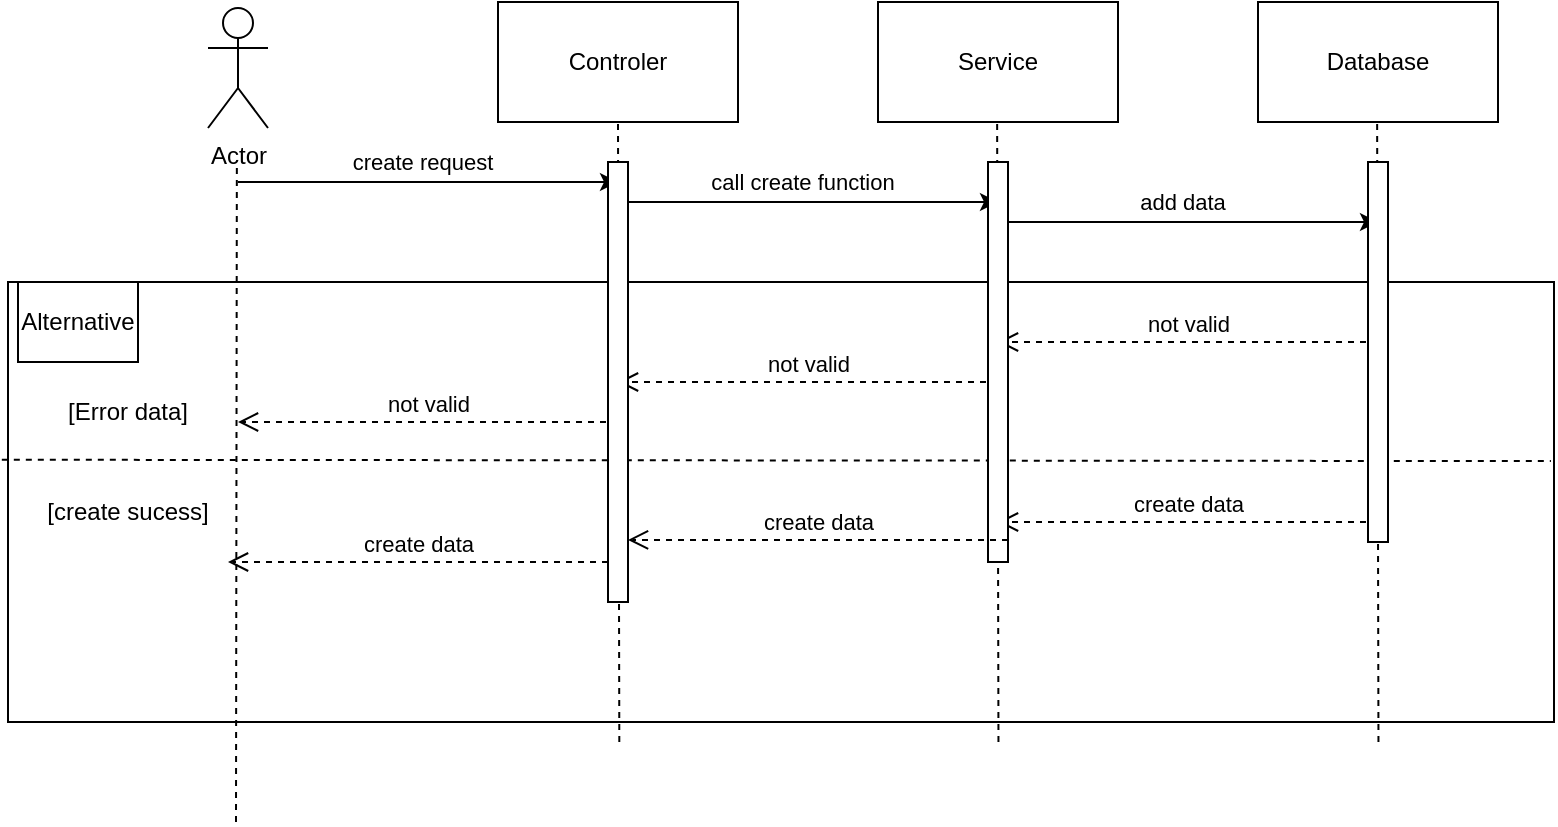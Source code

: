 <mxfile version="24.7.16" pages="4">
  <diagram name="Create" id="2YBvvXClWsGukQMizWep">
    <mxGraphModel grid="1" page="1" gridSize="10" guides="1" tooltips="1" connect="1" arrows="1" fold="1" pageScale="1" pageWidth="850" pageHeight="1100" math="0" shadow="0">
      <root>
        <mxCell id="0" />
        <mxCell id="1" parent="0" />
        <mxCell id="Cu7a0xj3oZdDIQciwics-25" value="" style="rounded=0;whiteSpace=wrap;html=1;" vertex="1" parent="1">
          <mxGeometry x="25" y="230" width="773" height="220" as="geometry" />
        </mxCell>
        <mxCell id="Cu7a0xj3oZdDIQciwics-1" value="Actor" style="shape=umlActor;verticalLabelPosition=bottom;verticalAlign=top;html=1;outlineConnect=0;" vertex="1" parent="1">
          <mxGeometry x="125" y="93" width="30" height="60" as="geometry" />
        </mxCell>
        <mxCell id="Cu7a0xj3oZdDIQciwics-2" value="Controler" style="rounded=0;whiteSpace=wrap;html=1;" vertex="1" parent="1">
          <mxGeometry x="270" y="90" width="120" height="60" as="geometry" />
        </mxCell>
        <mxCell id="Cu7a0xj3oZdDIQciwics-3" value="Service" style="rounded=0;whiteSpace=wrap;html=1;" vertex="1" parent="1">
          <mxGeometry x="460" y="90" width="120" height="60" as="geometry" />
        </mxCell>
        <mxCell id="Cu7a0xj3oZdDIQciwics-4" value="Database" style="rounded=0;whiteSpace=wrap;html=1;" vertex="1" parent="1">
          <mxGeometry x="650" y="90" width="120" height="60" as="geometry" />
        </mxCell>
        <mxCell id="Cu7a0xj3oZdDIQciwics-6" value="" style="endArrow=none;dashed=1;html=1;rounded=0;" edge="1" parent="1">
          <mxGeometry width="50" height="50" relative="1" as="geometry">
            <mxPoint x="139" y="500" as="sourcePoint" />
            <mxPoint x="139.429" y="171" as="targetPoint" />
          </mxGeometry>
        </mxCell>
        <mxCell id="Cu7a0xj3oZdDIQciwics-7" value="" style="endArrow=none;dashed=1;html=1;rounded=0;entryX=0.5;entryY=1;entryDx=0;entryDy=0;" edge="1" parent="1" target="Cu7a0xj3oZdDIQciwics-2">
          <mxGeometry width="50" height="50" relative="1" as="geometry">
            <mxPoint x="330.66" y="460" as="sourcePoint" />
            <mxPoint x="329" y="160" as="targetPoint" />
          </mxGeometry>
        </mxCell>
        <mxCell id="Cu7a0xj3oZdDIQciwics-9" value="" style="endArrow=none;dashed=1;html=1;rounded=0;entryX=0.5;entryY=1;entryDx=0;entryDy=0;" edge="1" parent="1">
          <mxGeometry width="50" height="50" relative="1" as="geometry">
            <mxPoint x="520.23" y="460" as="sourcePoint" />
            <mxPoint x="519.57" y="150" as="targetPoint" />
          </mxGeometry>
        </mxCell>
        <mxCell id="Cu7a0xj3oZdDIQciwics-10" value="" style="endArrow=none;dashed=1;html=1;rounded=0;entryX=0.5;entryY=1;entryDx=0;entryDy=0;" edge="1" parent="1">
          <mxGeometry width="50" height="50" relative="1" as="geometry">
            <mxPoint x="710.23" y="460" as="sourcePoint" />
            <mxPoint x="709.57" y="150" as="targetPoint" />
          </mxGeometry>
        </mxCell>
        <mxCell id="Cu7a0xj3oZdDIQciwics-13" value="" style="endArrow=classic;html=1;rounded=0;" edge="1" parent="1">
          <mxGeometry width="50" height="50" relative="1" as="geometry">
            <mxPoint x="330" y="190" as="sourcePoint" />
            <mxPoint x="520" y="190" as="targetPoint" />
          </mxGeometry>
        </mxCell>
        <mxCell id="Cu7a0xj3oZdDIQciwics-14" value="call create function" style="edgeLabel;html=1;align=center;verticalAlign=middle;resizable=0;points=[];" connectable="0" vertex="1" parent="Cu7a0xj3oZdDIQciwics-13">
          <mxGeometry x="-0.029" y="1" relative="1" as="geometry">
            <mxPoint y="-9" as="offset" />
          </mxGeometry>
        </mxCell>
        <mxCell id="Cu7a0xj3oZdDIQciwics-15" value="" style="endArrow=classic;html=1;rounded=0;" edge="1" parent="1">
          <mxGeometry width="50" height="50" relative="1" as="geometry">
            <mxPoint x="140" y="180" as="sourcePoint" />
            <mxPoint x="330" y="180" as="targetPoint" />
          </mxGeometry>
        </mxCell>
        <mxCell id="Cu7a0xj3oZdDIQciwics-16" value="create request" style="edgeLabel;html=1;align=center;verticalAlign=middle;resizable=0;points=[];" connectable="0" vertex="1" parent="Cu7a0xj3oZdDIQciwics-15">
          <mxGeometry x="-0.029" y="1" relative="1" as="geometry">
            <mxPoint y="-9" as="offset" />
          </mxGeometry>
        </mxCell>
        <mxCell id="Cu7a0xj3oZdDIQciwics-17" value="" style="endArrow=classic;html=1;rounded=0;" edge="1" parent="1">
          <mxGeometry width="50" height="50" relative="1" as="geometry">
            <mxPoint x="520" y="200" as="sourcePoint" />
            <mxPoint x="710" y="200" as="targetPoint" />
          </mxGeometry>
        </mxCell>
        <mxCell id="Cu7a0xj3oZdDIQciwics-18" value="add data" style="edgeLabel;html=1;align=center;verticalAlign=middle;resizable=0;points=[];" connectable="0" vertex="1" parent="Cu7a0xj3oZdDIQciwics-17">
          <mxGeometry x="-0.029" y="1" relative="1" as="geometry">
            <mxPoint y="-9" as="offset" />
          </mxGeometry>
        </mxCell>
        <mxCell id="Cu7a0xj3oZdDIQciwics-19" value="not valid" style="html=1;verticalAlign=bottom;endArrow=open;dashed=1;endSize=8;curved=0;rounded=0;" edge="1" parent="1">
          <mxGeometry relative="1" as="geometry">
            <mxPoint x="710" y="260" as="sourcePoint" />
            <mxPoint x="520" y="260" as="targetPoint" />
          </mxGeometry>
        </mxCell>
        <mxCell id="Cu7a0xj3oZdDIQciwics-23" value="not valid" style="html=1;verticalAlign=bottom;endArrow=open;dashed=1;endSize=8;curved=0;rounded=0;" edge="1" parent="1">
          <mxGeometry relative="1" as="geometry">
            <mxPoint x="520" y="280" as="sourcePoint" />
            <mxPoint x="330" y="280" as="targetPoint" />
          </mxGeometry>
        </mxCell>
        <mxCell id="Cu7a0xj3oZdDIQciwics-24" value="not valid" style="html=1;verticalAlign=bottom;endArrow=open;dashed=1;endSize=8;curved=0;rounded=0;" edge="1" parent="1">
          <mxGeometry relative="1" as="geometry">
            <mxPoint x="330" y="300" as="sourcePoint" />
            <mxPoint x="140" y="300" as="targetPoint" />
          </mxGeometry>
        </mxCell>
        <mxCell id="Cu7a0xj3oZdDIQciwics-28" value="Alternative" style="rounded=0;whiteSpace=wrap;html=1;" vertex="1" parent="1">
          <mxGeometry x="30" y="230" width="60" height="40" as="geometry" />
        </mxCell>
        <mxCell id="Cu7a0xj3oZdDIQciwics-30" value="[Error data]" style="text;html=1;align=center;verticalAlign=middle;whiteSpace=wrap;rounded=0;" vertex="1" parent="1">
          <mxGeometry x="40" y="280" width="90" height="30" as="geometry" />
        </mxCell>
        <mxCell id="Cu7a0xj3oZdDIQciwics-31" value="" style="endArrow=none;dashed=1;html=1;rounded=0;entryX=0.998;entryY=0.407;entryDx=0;entryDy=0;entryPerimeter=0;exitX=-0.004;exitY=0.404;exitDx=0;exitDy=0;exitPerimeter=0;" edge="1" parent="1" source="Cu7a0xj3oZdDIQciwics-25" target="Cu7a0xj3oZdDIQciwics-25">
          <mxGeometry width="50" height="50" relative="1" as="geometry">
            <mxPoint x="310" y="330" as="sourcePoint" />
            <mxPoint x="360" y="280" as="targetPoint" />
          </mxGeometry>
        </mxCell>
        <mxCell id="Cu7a0xj3oZdDIQciwics-32" value="create data" style="html=1;verticalAlign=bottom;endArrow=open;dashed=1;endSize=8;curved=0;rounded=0;" edge="1" parent="1">
          <mxGeometry relative="1" as="geometry">
            <mxPoint x="710" y="350" as="sourcePoint" />
            <mxPoint x="520" y="350" as="targetPoint" />
          </mxGeometry>
        </mxCell>
        <mxCell id="Cu7a0xj3oZdDIQciwics-33" value="[create sucess]" style="text;html=1;align=center;verticalAlign=middle;whiteSpace=wrap;rounded=0;" vertex="1" parent="1">
          <mxGeometry x="40" y="330" width="90" height="30" as="geometry" />
        </mxCell>
        <mxCell id="5HJsNKOIeZQgKQgVk0pA-1" value="" style="html=1;points=[[0,0,0,0,5],[0,1,0,0,-5],[1,0,0,0,5],[1,1,0,0,-5]];perimeter=orthogonalPerimeter;outlineConnect=0;targetShapes=umlLifeline;portConstraint=eastwest;newEdgeStyle={&quot;curved&quot;:0,&quot;rounded&quot;:0};" vertex="1" parent="1">
          <mxGeometry x="325" y="170" width="10" height="220" as="geometry" />
        </mxCell>
        <mxCell id="5HJsNKOIeZQgKQgVk0pA-2" value="" style="html=1;points=[[0,0,0,0,5],[0,1,0,0,-5],[1,0,0,0,5],[1,1,0,0,-5]];perimeter=orthogonalPerimeter;outlineConnect=0;targetShapes=umlLifeline;portConstraint=eastwest;newEdgeStyle={&quot;curved&quot;:0,&quot;rounded&quot;:0};" vertex="1" parent="1">
          <mxGeometry x="515" y="170" width="10" height="200" as="geometry" />
        </mxCell>
        <mxCell id="5HJsNKOIeZQgKQgVk0pA-3" value="" style="html=1;points=[[0,0,0,0,5],[0,1,0,0,-5],[1,0,0,0,5],[1,1,0,0,-5]];perimeter=orthogonalPerimeter;outlineConnect=0;targetShapes=umlLifeline;portConstraint=eastwest;newEdgeStyle={&quot;curved&quot;:0,&quot;rounded&quot;:0};" vertex="1" parent="1">
          <mxGeometry x="705" y="170" width="10" height="190" as="geometry" />
        </mxCell>
        <mxCell id="VRWK1RlmrYmEyMN3BCOk-1" value="create data" style="html=1;verticalAlign=bottom;endArrow=open;dashed=1;endSize=8;curved=0;rounded=0;" edge="1" parent="1">
          <mxGeometry relative="1" as="geometry">
            <mxPoint x="525" y="358.95" as="sourcePoint" />
            <mxPoint x="335" y="358.95" as="targetPoint" />
          </mxGeometry>
        </mxCell>
        <mxCell id="VRWK1RlmrYmEyMN3BCOk-2" value="create data" style="html=1;verticalAlign=bottom;endArrow=open;dashed=1;endSize=8;curved=0;rounded=0;" edge="1" parent="1">
          <mxGeometry relative="1" as="geometry">
            <mxPoint x="325" y="370" as="sourcePoint" />
            <mxPoint x="135" y="370" as="targetPoint" />
          </mxGeometry>
        </mxCell>
      </root>
    </mxGraphModel>
  </diagram>
  <diagram id="Jid590NFUNj7RBQ_PmQv" name="Read">
    <mxGraphModel grid="1" page="1" gridSize="10" guides="1" tooltips="1" connect="1" arrows="1" fold="1" pageScale="1" pageWidth="850" pageHeight="1100" math="0" shadow="0">
      <root>
        <mxCell id="0" />
        <mxCell id="1" parent="0" />
        <mxCell id="SH1SL9j9itmQnvTdUi40-1" value="" style="rounded=0;whiteSpace=wrap;html=1;" vertex="1" parent="1">
          <mxGeometry x="25" y="230" width="773" height="220" as="geometry" />
        </mxCell>
        <mxCell id="SH1SL9j9itmQnvTdUi40-2" value="Actor" style="shape=umlActor;verticalLabelPosition=bottom;verticalAlign=top;html=1;outlineConnect=0;" vertex="1" parent="1">
          <mxGeometry x="125" y="93" width="30" height="60" as="geometry" />
        </mxCell>
        <mxCell id="SH1SL9j9itmQnvTdUi40-3" value="Controler" style="rounded=0;whiteSpace=wrap;html=1;" vertex="1" parent="1">
          <mxGeometry x="270" y="90" width="120" height="60" as="geometry" />
        </mxCell>
        <mxCell id="SH1SL9j9itmQnvTdUi40-4" value="Service" style="rounded=0;whiteSpace=wrap;html=1;" vertex="1" parent="1">
          <mxGeometry x="460" y="90" width="120" height="60" as="geometry" />
        </mxCell>
        <mxCell id="SH1SL9j9itmQnvTdUi40-5" value="Database" style="rounded=0;whiteSpace=wrap;html=1;" vertex="1" parent="1">
          <mxGeometry x="650" y="90" width="120" height="60" as="geometry" />
        </mxCell>
        <mxCell id="SH1SL9j9itmQnvTdUi40-6" value="" style="endArrow=none;dashed=1;html=1;rounded=0;" edge="1" parent="1">
          <mxGeometry width="50" height="50" relative="1" as="geometry">
            <mxPoint x="139" y="500" as="sourcePoint" />
            <mxPoint x="139.429" y="171" as="targetPoint" />
          </mxGeometry>
        </mxCell>
        <mxCell id="SH1SL9j9itmQnvTdUi40-7" value="" style="endArrow=none;dashed=1;html=1;rounded=0;entryX=0.5;entryY=1;entryDx=0;entryDy=0;" edge="1" parent="1" source="SH1SL9j9itmQnvTdUi40-24" target="SH1SL9j9itmQnvTdUi40-3">
          <mxGeometry width="50" height="50" relative="1" as="geometry">
            <mxPoint x="330.66" y="460" as="sourcePoint" />
            <mxPoint x="329" y="160" as="targetPoint" />
          </mxGeometry>
        </mxCell>
        <mxCell id="SH1SL9j9itmQnvTdUi40-8" value="" style="endArrow=none;dashed=1;html=1;rounded=0;entryX=0.5;entryY=1;entryDx=0;entryDy=0;" edge="1" parent="1" source="SH1SL9j9itmQnvTdUi40-28">
          <mxGeometry width="50" height="50" relative="1" as="geometry">
            <mxPoint x="520.23" y="460" as="sourcePoint" />
            <mxPoint x="519.57" y="150" as="targetPoint" />
          </mxGeometry>
        </mxCell>
        <mxCell id="SH1SL9j9itmQnvTdUi40-9" value="" style="endArrow=none;dashed=1;html=1;rounded=0;entryX=0.5;entryY=1;entryDx=0;entryDy=0;" edge="1" parent="1" source="SH1SL9j9itmQnvTdUi40-30">
          <mxGeometry width="50" height="50" relative="1" as="geometry">
            <mxPoint x="710.23" y="460" as="sourcePoint" />
            <mxPoint x="709.57" y="150" as="targetPoint" />
          </mxGeometry>
        </mxCell>
        <mxCell id="SH1SL9j9itmQnvTdUi40-10" value="" style="endArrow=classic;html=1;rounded=0;" edge="1" parent="1">
          <mxGeometry width="50" height="50" relative="1" as="geometry">
            <mxPoint x="330" y="190" as="sourcePoint" />
            <mxPoint x="520" y="190" as="targetPoint" />
          </mxGeometry>
        </mxCell>
        <mxCell id="SH1SL9j9itmQnvTdUi40-11" value="call read function" style="edgeLabel;html=1;align=center;verticalAlign=middle;resizable=0;points=[];" connectable="0" vertex="1" parent="SH1SL9j9itmQnvTdUi40-10">
          <mxGeometry x="-0.029" y="1" relative="1" as="geometry">
            <mxPoint y="-9" as="offset" />
          </mxGeometry>
        </mxCell>
        <mxCell id="SH1SL9j9itmQnvTdUi40-12" value="" style="endArrow=classic;html=1;rounded=0;" edge="1" parent="1">
          <mxGeometry width="50" height="50" relative="1" as="geometry">
            <mxPoint x="140" y="180" as="sourcePoint" />
            <mxPoint x="330" y="180" as="targetPoint" />
          </mxGeometry>
        </mxCell>
        <mxCell id="SH1SL9j9itmQnvTdUi40-13" value="read request" style="edgeLabel;html=1;align=center;verticalAlign=middle;resizable=0;points=[];" connectable="0" vertex="1" parent="SH1SL9j9itmQnvTdUi40-12">
          <mxGeometry x="-0.029" y="1" relative="1" as="geometry">
            <mxPoint y="-9" as="offset" />
          </mxGeometry>
        </mxCell>
        <mxCell id="SH1SL9j9itmQnvTdUi40-14" value="" style="endArrow=classic;html=1;rounded=0;" edge="1" parent="1">
          <mxGeometry width="50" height="50" relative="1" as="geometry">
            <mxPoint x="520" y="200" as="sourcePoint" />
            <mxPoint x="710" y="200" as="targetPoint" />
          </mxGeometry>
        </mxCell>
        <mxCell id="SH1SL9j9itmQnvTdUi40-15" value="find data" style="edgeLabel;html=1;align=center;verticalAlign=middle;resizable=0;points=[];" connectable="0" vertex="1" parent="SH1SL9j9itmQnvTdUi40-14">
          <mxGeometry x="-0.029" y="1" relative="1" as="geometry">
            <mxPoint y="-9" as="offset" />
          </mxGeometry>
        </mxCell>
        <mxCell id="SH1SL9j9itmQnvTdUi40-16" value="not found" style="html=1;verticalAlign=bottom;endArrow=open;dashed=1;endSize=8;curved=0;rounded=0;" edge="1" parent="1">
          <mxGeometry relative="1" as="geometry">
            <mxPoint x="710" y="260" as="sourcePoint" />
            <mxPoint x="520" y="260" as="targetPoint" />
          </mxGeometry>
        </mxCell>
        <mxCell id="SH1SL9j9itmQnvTdUi40-17" value="not found" style="html=1;verticalAlign=bottom;endArrow=open;dashed=1;endSize=8;curved=0;rounded=0;" edge="1" parent="1">
          <mxGeometry relative="1" as="geometry">
            <mxPoint x="520" y="280" as="sourcePoint" />
            <mxPoint x="330" y="280" as="targetPoint" />
          </mxGeometry>
        </mxCell>
        <mxCell id="SH1SL9j9itmQnvTdUi40-18" value="not found" style="html=1;verticalAlign=bottom;endArrow=open;dashed=1;endSize=8;curved=0;rounded=0;" edge="1" parent="1">
          <mxGeometry relative="1" as="geometry">
            <mxPoint x="330" y="300" as="sourcePoint" />
            <mxPoint x="140" y="300" as="targetPoint" />
          </mxGeometry>
        </mxCell>
        <mxCell id="SH1SL9j9itmQnvTdUi40-19" value="Alternative" style="rounded=0;whiteSpace=wrap;html=1;" vertex="1" parent="1">
          <mxGeometry x="30" y="230" width="60" height="40" as="geometry" />
        </mxCell>
        <mxCell id="SH1SL9j9itmQnvTdUi40-20" value="[data not found]" style="text;html=1;align=center;verticalAlign=middle;whiteSpace=wrap;rounded=0;" vertex="1" parent="1">
          <mxGeometry x="40" y="280" width="90" height="30" as="geometry" />
        </mxCell>
        <mxCell id="SH1SL9j9itmQnvTdUi40-21" value="" style="endArrow=none;dashed=1;html=1;rounded=0;entryX=0.998;entryY=0.407;entryDx=0;entryDy=0;entryPerimeter=0;exitX=-0.004;exitY=0.404;exitDx=0;exitDy=0;exitPerimeter=0;" edge="1" parent="1" source="SH1SL9j9itmQnvTdUi40-1" target="SH1SL9j9itmQnvTdUi40-1">
          <mxGeometry width="50" height="50" relative="1" as="geometry">
            <mxPoint x="310" y="330" as="sourcePoint" />
            <mxPoint x="360" y="280" as="targetPoint" />
          </mxGeometry>
        </mxCell>
        <mxCell id="SH1SL9j9itmQnvTdUi40-22" value="found data" style="html=1;verticalAlign=bottom;endArrow=open;dashed=1;endSize=8;curved=0;rounded=0;" edge="1" parent="1">
          <mxGeometry relative="1" as="geometry">
            <mxPoint x="710" y="350" as="sourcePoint" />
            <mxPoint x="520" y="350" as="targetPoint" />
          </mxGeometry>
        </mxCell>
        <mxCell id="SH1SL9j9itmQnvTdUi40-23" value="[read successfully]" style="text;html=1;align=center;verticalAlign=middle;whiteSpace=wrap;rounded=0;" vertex="1" parent="1">
          <mxGeometry x="40" y="330" width="90" height="30" as="geometry" />
        </mxCell>
        <mxCell id="SH1SL9j9itmQnvTdUi40-25" value="" style="endArrow=none;dashed=1;html=1;rounded=0;entryX=0.5;entryY=1;entryDx=0;entryDy=0;" edge="1" parent="1" target="SH1SL9j9itmQnvTdUi40-24">
          <mxGeometry width="50" height="50" relative="1" as="geometry">
            <mxPoint x="330.66" y="460" as="sourcePoint" />
            <mxPoint x="330" y="150" as="targetPoint" />
          </mxGeometry>
        </mxCell>
        <mxCell id="SH1SL9j9itmQnvTdUi40-24" value="" style="html=1;points=[[0,0,0,0,5],[0,1,0,0,-5],[1,0,0,0,5],[1,1,0,0,-5]];perimeter=orthogonalPerimeter;outlineConnect=0;targetShapes=umlLifeline;portConstraint=eastwest;newEdgeStyle={&quot;curved&quot;:0,&quot;rounded&quot;:0};" vertex="1" parent="1">
          <mxGeometry x="325" y="170" width="10" height="220" as="geometry" />
        </mxCell>
        <mxCell id="SH1SL9j9itmQnvTdUi40-26" value="valid data" style="html=1;verticalAlign=bottom;endArrow=open;dashed=1;endSize=8;curved=0;rounded=0;" edge="1" parent="1">
          <mxGeometry relative="1" as="geometry">
            <mxPoint x="520" y="360" as="sourcePoint" />
            <mxPoint x="330" y="360" as="targetPoint" />
            <mxPoint as="offset" />
          </mxGeometry>
        </mxCell>
        <mxCell id="SH1SL9j9itmQnvTdUi40-27" value="read successfully" style="html=1;verticalAlign=bottom;endArrow=open;dashed=1;endSize=8;curved=0;rounded=0;" edge="1" parent="1">
          <mxGeometry relative="1" as="geometry">
            <mxPoint x="325" y="370" as="sourcePoint" />
            <mxPoint x="135" y="370" as="targetPoint" />
          </mxGeometry>
        </mxCell>
        <mxCell id="SH1SL9j9itmQnvTdUi40-29" value="" style="endArrow=none;dashed=1;html=1;rounded=0;entryX=0.5;entryY=1;entryDx=0;entryDy=0;" edge="1" parent="1" target="SH1SL9j9itmQnvTdUi40-28">
          <mxGeometry width="50" height="50" relative="1" as="geometry">
            <mxPoint x="520.23" y="460" as="sourcePoint" />
            <mxPoint x="519.57" y="150" as="targetPoint" />
          </mxGeometry>
        </mxCell>
        <mxCell id="SH1SL9j9itmQnvTdUi40-28" value="" style="html=1;points=[[0,0,0,0,5],[0,1,0,0,-5],[1,0,0,0,5],[1,1,0,0,-5]];perimeter=orthogonalPerimeter;outlineConnect=0;targetShapes=umlLifeline;portConstraint=eastwest;newEdgeStyle={&quot;curved&quot;:0,&quot;rounded&quot;:0};" vertex="1" parent="1">
          <mxGeometry x="515" y="170" width="10" height="200" as="geometry" />
        </mxCell>
        <mxCell id="SH1SL9j9itmQnvTdUi40-31" value="" style="endArrow=none;dashed=1;html=1;rounded=0;entryX=0.5;entryY=1;entryDx=0;entryDy=0;" edge="1" parent="1" target="SH1SL9j9itmQnvTdUi40-30">
          <mxGeometry width="50" height="50" relative="1" as="geometry">
            <mxPoint x="710.23" y="460" as="sourcePoint" />
            <mxPoint x="709.57" y="150" as="targetPoint" />
          </mxGeometry>
        </mxCell>
        <mxCell id="SH1SL9j9itmQnvTdUi40-30" value="" style="html=1;points=[[0,0,0,0,5],[0,1,0,0,-5],[1,0,0,0,5],[1,1,0,0,-5]];perimeter=orthogonalPerimeter;outlineConnect=0;targetShapes=umlLifeline;portConstraint=eastwest;newEdgeStyle={&quot;curved&quot;:0,&quot;rounded&quot;:0};" vertex="1" parent="1">
          <mxGeometry x="705" y="170" width="10" height="190" as="geometry" />
        </mxCell>
      </root>
    </mxGraphModel>
  </diagram>
  <diagram id="ocdI1uv3Q0AKsp8k-YOs" name="Update">
    <mxGraphModel grid="1" page="1" gridSize="10" guides="1" tooltips="1" connect="1" arrows="1" fold="1" pageScale="1" pageWidth="850" pageHeight="1100" math="0" shadow="0">
      <root>
        <mxCell id="0" />
        <mxCell id="1" parent="0" />
        <mxCell id="xtKtd9RZf7rd3j4RBo4t-1" value="" style="rounded=0;whiteSpace=wrap;html=1;" vertex="1" parent="1">
          <mxGeometry x="25" y="230" width="773" height="220" as="geometry" />
        </mxCell>
        <mxCell id="xtKtd9RZf7rd3j4RBo4t-2" value="Actor" style="shape=umlActor;verticalLabelPosition=bottom;verticalAlign=top;html=1;outlineConnect=0;" vertex="1" parent="1">
          <mxGeometry x="125" y="93" width="30" height="60" as="geometry" />
        </mxCell>
        <mxCell id="xtKtd9RZf7rd3j4RBo4t-3" value="Controler" style="rounded=0;whiteSpace=wrap;html=1;" vertex="1" parent="1">
          <mxGeometry x="270" y="90" width="120" height="60" as="geometry" />
        </mxCell>
        <mxCell id="xtKtd9RZf7rd3j4RBo4t-4" value="Service" style="rounded=0;whiteSpace=wrap;html=1;" vertex="1" parent="1">
          <mxGeometry x="460" y="90" width="120" height="60" as="geometry" />
        </mxCell>
        <mxCell id="xtKtd9RZf7rd3j4RBo4t-5" value="Database" style="rounded=0;whiteSpace=wrap;html=1;" vertex="1" parent="1">
          <mxGeometry x="650" y="90" width="120" height="60" as="geometry" />
        </mxCell>
        <mxCell id="xtKtd9RZf7rd3j4RBo4t-6" value="" style="endArrow=none;dashed=1;html=1;rounded=0;" edge="1" parent="1">
          <mxGeometry width="50" height="50" relative="1" as="geometry">
            <mxPoint x="139" y="500" as="sourcePoint" />
            <mxPoint x="139.429" y="171" as="targetPoint" />
          </mxGeometry>
        </mxCell>
        <mxCell id="xtKtd9RZf7rd3j4RBo4t-7" value="" style="endArrow=none;dashed=1;html=1;rounded=0;entryX=0.5;entryY=1;entryDx=0;entryDy=0;" edge="1" parent="1" source="xtKtd9RZf7rd3j4RBo4t-25" target="xtKtd9RZf7rd3j4RBo4t-3">
          <mxGeometry width="50" height="50" relative="1" as="geometry">
            <mxPoint x="330.66" y="460" as="sourcePoint" />
            <mxPoint x="329" y="160" as="targetPoint" />
          </mxGeometry>
        </mxCell>
        <mxCell id="xtKtd9RZf7rd3j4RBo4t-8" value="" style="endArrow=none;dashed=1;html=1;rounded=0;entryX=0.5;entryY=1;entryDx=0;entryDy=0;" edge="1" parent="1" source="xtKtd9RZf7rd3j4RBo4t-29">
          <mxGeometry width="50" height="50" relative="1" as="geometry">
            <mxPoint x="520.23" y="460" as="sourcePoint" />
            <mxPoint x="519.57" y="150" as="targetPoint" />
          </mxGeometry>
        </mxCell>
        <mxCell id="xtKtd9RZf7rd3j4RBo4t-9" value="" style="endArrow=none;dashed=1;html=1;rounded=0;entryX=0.5;entryY=1;entryDx=0;entryDy=0;" edge="1" parent="1" source="xtKtd9RZf7rd3j4RBo4t-31">
          <mxGeometry width="50" height="50" relative="1" as="geometry">
            <mxPoint x="710.23" y="460" as="sourcePoint" />
            <mxPoint x="709.57" y="150" as="targetPoint" />
          </mxGeometry>
        </mxCell>
        <mxCell id="xtKtd9RZf7rd3j4RBo4t-10" value="" style="endArrow=classic;html=1;rounded=0;" edge="1" parent="1">
          <mxGeometry width="50" height="50" relative="1" as="geometry">
            <mxPoint x="330" y="190" as="sourcePoint" />
            <mxPoint x="520" y="190" as="targetPoint" />
          </mxGeometry>
        </mxCell>
        <mxCell id="xtKtd9RZf7rd3j4RBo4t-11" value="call update function" style="edgeLabel;html=1;align=center;verticalAlign=middle;resizable=0;points=[];" connectable="0" vertex="1" parent="xtKtd9RZf7rd3j4RBo4t-10">
          <mxGeometry x="-0.029" y="1" relative="1" as="geometry">
            <mxPoint y="-9" as="offset" />
          </mxGeometry>
        </mxCell>
        <mxCell id="xtKtd9RZf7rd3j4RBo4t-12" value="" style="endArrow=classic;html=1;rounded=0;" edge="1" parent="1">
          <mxGeometry width="50" height="50" relative="1" as="geometry">
            <mxPoint x="140" y="180" as="sourcePoint" />
            <mxPoint x="330" y="180" as="targetPoint" />
          </mxGeometry>
        </mxCell>
        <mxCell id="xtKtd9RZf7rd3j4RBo4t-13" value="update request" style="edgeLabel;html=1;align=center;verticalAlign=middle;resizable=0;points=[];" connectable="0" vertex="1" parent="xtKtd9RZf7rd3j4RBo4t-12">
          <mxGeometry x="-0.029" y="1" relative="1" as="geometry">
            <mxPoint y="-9" as="offset" />
          </mxGeometry>
        </mxCell>
        <mxCell id="xtKtd9RZf7rd3j4RBo4t-14" value="" style="endArrow=classic;html=1;rounded=0;" edge="1" parent="1">
          <mxGeometry width="50" height="50" relative="1" as="geometry">
            <mxPoint x="521" y="200" as="sourcePoint" />
            <mxPoint x="711" y="200" as="targetPoint" />
          </mxGeometry>
        </mxCell>
        <mxCell id="xtKtd9RZf7rd3j4RBo4t-15" value="update data" style="edgeLabel;html=1;align=center;verticalAlign=middle;resizable=0;points=[];" connectable="0" vertex="1" parent="xtKtd9RZf7rd3j4RBo4t-14">
          <mxGeometry x="-0.029" y="1" relative="1" as="geometry">
            <mxPoint y="-9" as="offset" />
          </mxGeometry>
        </mxCell>
        <mxCell id="xtKtd9RZf7rd3j4RBo4t-16" value="failed" style="html=1;verticalAlign=bottom;endArrow=open;dashed=1;endSize=8;curved=0;rounded=0;" edge="1" parent="1">
          <mxGeometry relative="1" as="geometry">
            <mxPoint x="710" y="260" as="sourcePoint" />
            <mxPoint x="520" y="260" as="targetPoint" />
          </mxGeometry>
        </mxCell>
        <mxCell id="xtKtd9RZf7rd3j4RBo4t-17" value="failed" style="html=1;verticalAlign=bottom;endArrow=open;dashed=1;endSize=8;curved=0;rounded=0;" edge="1" parent="1">
          <mxGeometry relative="1" as="geometry">
            <mxPoint x="520" y="280" as="sourcePoint" />
            <mxPoint x="330" y="280" as="targetPoint" />
          </mxGeometry>
        </mxCell>
        <mxCell id="xtKtd9RZf7rd3j4RBo4t-18" value="failed" style="html=1;verticalAlign=bottom;endArrow=open;dashed=1;endSize=8;curved=0;rounded=0;" edge="1" parent="1">
          <mxGeometry relative="1" as="geometry">
            <mxPoint x="330" y="300" as="sourcePoint" />
            <mxPoint x="140" y="300" as="targetPoint" />
          </mxGeometry>
        </mxCell>
        <mxCell id="xtKtd9RZf7rd3j4RBo4t-19" value="Alternative" style="rounded=0;whiteSpace=wrap;html=1;" vertex="1" parent="1">
          <mxGeometry x="30" y="230" width="60" height="40" as="geometry" />
        </mxCell>
        <mxCell id="xtKtd9RZf7rd3j4RBo4t-20" value="[update failed]" style="text;html=1;align=center;verticalAlign=middle;whiteSpace=wrap;rounded=0;" vertex="1" parent="1">
          <mxGeometry x="40" y="280" width="90" height="30" as="geometry" />
        </mxCell>
        <mxCell id="xtKtd9RZf7rd3j4RBo4t-21" value="" style="endArrow=none;dashed=1;html=1;rounded=0;entryX=0.998;entryY=0.407;entryDx=0;entryDy=0;entryPerimeter=0;exitX=-0.004;exitY=0.404;exitDx=0;exitDy=0;exitPerimeter=0;" edge="1" parent="1" source="xtKtd9RZf7rd3j4RBo4t-1" target="xtKtd9RZf7rd3j4RBo4t-1">
          <mxGeometry width="50" height="50" relative="1" as="geometry">
            <mxPoint x="310" y="330" as="sourcePoint" />
            <mxPoint x="360" y="280" as="targetPoint" />
          </mxGeometry>
        </mxCell>
        <mxCell id="xtKtd9RZf7rd3j4RBo4t-22" value="success" style="html=1;verticalAlign=bottom;endArrow=open;dashed=1;endSize=8;curved=0;rounded=0;" edge="1" parent="1">
          <mxGeometry relative="1" as="geometry">
            <mxPoint x="710" y="350" as="sourcePoint" />
            <mxPoint x="520" y="350" as="targetPoint" />
          </mxGeometry>
        </mxCell>
        <mxCell id="xtKtd9RZf7rd3j4RBo4t-23" value="[update successfully]" style="text;html=1;align=center;verticalAlign=middle;whiteSpace=wrap;rounded=0;" vertex="1" parent="1">
          <mxGeometry x="40" y="330" width="90" height="30" as="geometry" />
        </mxCell>
        <mxCell id="xtKtd9RZf7rd3j4RBo4t-24" value="" style="endArrow=none;dashed=1;html=1;rounded=0;entryX=0.5;entryY=1;entryDx=0;entryDy=0;" edge="1" parent="1" target="xtKtd9RZf7rd3j4RBo4t-25">
          <mxGeometry width="50" height="50" relative="1" as="geometry">
            <mxPoint x="330.66" y="460" as="sourcePoint" />
            <mxPoint x="330" y="150" as="targetPoint" />
          </mxGeometry>
        </mxCell>
        <mxCell id="xtKtd9RZf7rd3j4RBo4t-25" value="" style="html=1;points=[[0,0,0,0,5],[0,1,0,0,-5],[1,0,0,0,5],[1,1,0,0,-5]];perimeter=orthogonalPerimeter;outlineConnect=0;targetShapes=umlLifeline;portConstraint=eastwest;newEdgeStyle={&quot;curved&quot;:0,&quot;rounded&quot;:0};" vertex="1" parent="1">
          <mxGeometry x="325" y="170" width="10" height="220" as="geometry" />
        </mxCell>
        <mxCell id="xtKtd9RZf7rd3j4RBo4t-26" value="valid data" style="html=1;verticalAlign=bottom;endArrow=open;dashed=1;endSize=8;curved=0;rounded=0;" edge="1" parent="1">
          <mxGeometry relative="1" as="geometry">
            <mxPoint x="520" y="360" as="sourcePoint" />
            <mxPoint x="330" y="360" as="targetPoint" />
            <mxPoint as="offset" />
          </mxGeometry>
        </mxCell>
        <mxCell id="xtKtd9RZf7rd3j4RBo4t-27" value="valid data" style="html=1;verticalAlign=bottom;endArrow=open;dashed=1;endSize=8;curved=0;rounded=0;" edge="1" parent="1">
          <mxGeometry relative="1" as="geometry">
            <mxPoint x="325" y="370" as="sourcePoint" />
            <mxPoint x="135" y="370" as="targetPoint" />
            <mxPoint as="offset" />
          </mxGeometry>
        </mxCell>
        <mxCell id="xtKtd9RZf7rd3j4RBo4t-28" value="" style="endArrow=none;dashed=1;html=1;rounded=0;entryX=0.5;entryY=1;entryDx=0;entryDy=0;" edge="1" parent="1" target="xtKtd9RZf7rd3j4RBo4t-29">
          <mxGeometry width="50" height="50" relative="1" as="geometry">
            <mxPoint x="520.23" y="460" as="sourcePoint" />
            <mxPoint x="519.57" y="150" as="targetPoint" />
          </mxGeometry>
        </mxCell>
        <mxCell id="xtKtd9RZf7rd3j4RBo4t-29" value="" style="html=1;points=[[0,0,0,0,5],[0,1,0,0,-5],[1,0,0,0,5],[1,1,0,0,-5]];perimeter=orthogonalPerimeter;outlineConnect=0;targetShapes=umlLifeline;portConstraint=eastwest;newEdgeStyle={&quot;curved&quot;:0,&quot;rounded&quot;:0};" vertex="1" parent="1">
          <mxGeometry x="515" y="170" width="10" height="200" as="geometry" />
        </mxCell>
        <mxCell id="xtKtd9RZf7rd3j4RBo4t-30" value="" style="endArrow=none;dashed=1;html=1;rounded=0;entryX=0.5;entryY=1;entryDx=0;entryDy=0;" edge="1" parent="1" target="xtKtd9RZf7rd3j4RBo4t-31">
          <mxGeometry width="50" height="50" relative="1" as="geometry">
            <mxPoint x="710.23" y="460" as="sourcePoint" />
            <mxPoint x="709.57" y="150" as="targetPoint" />
          </mxGeometry>
        </mxCell>
        <mxCell id="xtKtd9RZf7rd3j4RBo4t-31" value="" style="html=1;points=[[0,0,0,0,5],[0,1,0,0,-5],[1,0,0,0,5],[1,1,0,0,-5]];perimeter=orthogonalPerimeter;outlineConnect=0;targetShapes=umlLifeline;portConstraint=eastwest;newEdgeStyle={&quot;curved&quot;:0,&quot;rounded&quot;:0};" vertex="1" parent="1">
          <mxGeometry x="705" y="170" width="10" height="190" as="geometry" />
        </mxCell>
      </root>
    </mxGraphModel>
  </diagram>
  <diagram id="V49qnWdcOJ3NIPkTIraf" name="Delete">
    <mxGraphModel grid="1" page="1" gridSize="10" guides="1" tooltips="1" connect="1" arrows="1" fold="1" pageScale="1" pageWidth="850" pageHeight="1100" math="0" shadow="0">
      <root>
        <mxCell id="0" />
        <mxCell id="1" parent="0" />
        <mxCell id="1sUyK423vYx0FASKFsmD-1" value="" style="rounded=0;whiteSpace=wrap;html=1;" vertex="1" parent="1">
          <mxGeometry x="25" y="230" width="773" height="220" as="geometry" />
        </mxCell>
        <mxCell id="rKnkBQRIChi7epNz-3wz-2" value="Actor" style="shape=umlActor;verticalLabelPosition=bottom;verticalAlign=top;html=1;outlineConnect=0;" vertex="1" parent="1">
          <mxGeometry x="125" y="93" width="30" height="60" as="geometry" />
        </mxCell>
        <mxCell id="rKnkBQRIChi7epNz-3wz-3" value="Controler" style="rounded=0;whiteSpace=wrap;html=1;" vertex="1" parent="1">
          <mxGeometry x="270" y="90" width="120" height="60" as="geometry" />
        </mxCell>
        <mxCell id="rKnkBQRIChi7epNz-3wz-4" value="Service" style="rounded=0;whiteSpace=wrap;html=1;" vertex="1" parent="1">
          <mxGeometry x="460" y="90" width="120" height="60" as="geometry" />
        </mxCell>
        <mxCell id="rKnkBQRIChi7epNz-3wz-5" value="Database" style="rounded=0;whiteSpace=wrap;html=1;" vertex="1" parent="1">
          <mxGeometry x="650" y="90" width="120" height="60" as="geometry" />
        </mxCell>
        <mxCell id="rKnkBQRIChi7epNz-3wz-6" value="" style="endArrow=none;dashed=1;html=1;rounded=0;" edge="1" parent="1">
          <mxGeometry width="50" height="50" relative="1" as="geometry">
            <mxPoint x="139" y="500" as="sourcePoint" />
            <mxPoint x="139.429" y="171" as="targetPoint" />
          </mxGeometry>
        </mxCell>
        <mxCell id="rKnkBQRIChi7epNz-3wz-7" value="" style="endArrow=none;dashed=1;html=1;rounded=0;entryX=0.5;entryY=1;entryDx=0;entryDy=0;" edge="1" parent="1" source="rKnkBQRIChi7epNz-3wz-25" target="rKnkBQRIChi7epNz-3wz-3">
          <mxGeometry width="50" height="50" relative="1" as="geometry">
            <mxPoint x="330.66" y="460" as="sourcePoint" />
            <mxPoint x="329" y="160" as="targetPoint" />
          </mxGeometry>
        </mxCell>
        <mxCell id="rKnkBQRIChi7epNz-3wz-8" value="" style="endArrow=none;dashed=1;html=1;rounded=0;entryX=0.5;entryY=1;entryDx=0;entryDy=0;" edge="1" parent="1" source="rKnkBQRIChi7epNz-3wz-29">
          <mxGeometry width="50" height="50" relative="1" as="geometry">
            <mxPoint x="520.23" y="460" as="sourcePoint" />
            <mxPoint x="519.57" y="150" as="targetPoint" />
          </mxGeometry>
        </mxCell>
        <mxCell id="rKnkBQRIChi7epNz-3wz-9" value="" style="endArrow=none;dashed=1;html=1;rounded=0;entryX=0.5;entryY=1;entryDx=0;entryDy=0;" edge="1" parent="1" source="rKnkBQRIChi7epNz-3wz-31">
          <mxGeometry width="50" height="50" relative="1" as="geometry">
            <mxPoint x="710.23" y="460" as="sourcePoint" />
            <mxPoint x="709.57" y="150" as="targetPoint" />
          </mxGeometry>
        </mxCell>
        <mxCell id="rKnkBQRIChi7epNz-3wz-10" value="" style="endArrow=classic;html=1;rounded=0;" edge="1" parent="1">
          <mxGeometry width="50" height="50" relative="1" as="geometry">
            <mxPoint x="330" y="190" as="sourcePoint" />
            <mxPoint x="520" y="190" as="targetPoint" />
          </mxGeometry>
        </mxCell>
        <mxCell id="rKnkBQRIChi7epNz-3wz-11" value="call delete function" style="edgeLabel;html=1;align=center;verticalAlign=middle;resizable=0;points=[];" connectable="0" vertex="1" parent="rKnkBQRIChi7epNz-3wz-10">
          <mxGeometry x="-0.029" y="1" relative="1" as="geometry">
            <mxPoint y="-9" as="offset" />
          </mxGeometry>
        </mxCell>
        <mxCell id="rKnkBQRIChi7epNz-3wz-12" value="" style="endArrow=classic;html=1;rounded=0;" edge="1" parent="1">
          <mxGeometry width="50" height="50" relative="1" as="geometry">
            <mxPoint x="140" y="180" as="sourcePoint" />
            <mxPoint x="330" y="180" as="targetPoint" />
          </mxGeometry>
        </mxCell>
        <mxCell id="rKnkBQRIChi7epNz-3wz-13" value="delete request" style="edgeLabel;html=1;align=center;verticalAlign=middle;resizable=0;points=[];" connectable="0" vertex="1" parent="rKnkBQRIChi7epNz-3wz-12">
          <mxGeometry x="-0.029" y="1" relative="1" as="geometry">
            <mxPoint y="-9" as="offset" />
          </mxGeometry>
        </mxCell>
        <mxCell id="rKnkBQRIChi7epNz-3wz-14" value="" style="endArrow=classic;html=1;rounded=0;" edge="1" parent="1">
          <mxGeometry width="50" height="50" relative="1" as="geometry">
            <mxPoint x="520" y="200" as="sourcePoint" />
            <mxPoint x="710" y="200" as="targetPoint" />
          </mxGeometry>
        </mxCell>
        <mxCell id="rKnkBQRIChi7epNz-3wz-15" value="find data and delete" style="edgeLabel;html=1;align=center;verticalAlign=middle;resizable=0;points=[];" connectable="0" vertex="1" parent="rKnkBQRIChi7epNz-3wz-14">
          <mxGeometry x="-0.029" y="1" relative="1" as="geometry">
            <mxPoint y="-9" as="offset" />
          </mxGeometry>
        </mxCell>
        <mxCell id="rKnkBQRIChi7epNz-3wz-16" value="not found" style="html=1;verticalAlign=bottom;endArrow=open;dashed=1;endSize=8;curved=0;rounded=0;" edge="1" parent="1">
          <mxGeometry relative="1" as="geometry">
            <mxPoint x="710" y="260" as="sourcePoint" />
            <mxPoint x="520" y="260" as="targetPoint" />
          </mxGeometry>
        </mxCell>
        <mxCell id="rKnkBQRIChi7epNz-3wz-17" value="&amp;nbsp;not found" style="html=1;verticalAlign=bottom;endArrow=open;dashed=1;endSize=8;curved=0;rounded=0;" edge="1" parent="1">
          <mxGeometry relative="1" as="geometry">
            <mxPoint x="520" y="280" as="sourcePoint" />
            <mxPoint x="330" y="280" as="targetPoint" />
          </mxGeometry>
        </mxCell>
        <mxCell id="rKnkBQRIChi7epNz-3wz-18" value="delete failed" style="html=1;verticalAlign=bottom;endArrow=open;dashed=1;endSize=8;curved=0;rounded=0;" edge="1" parent="1">
          <mxGeometry relative="1" as="geometry">
            <mxPoint x="330" y="300" as="sourcePoint" />
            <mxPoint x="140" y="300" as="targetPoint" />
          </mxGeometry>
        </mxCell>
        <mxCell id="rKnkBQRIChi7epNz-3wz-24" value="" style="endArrow=none;dashed=1;html=1;rounded=0;entryX=0.5;entryY=1;entryDx=0;entryDy=0;" edge="1" parent="1" target="rKnkBQRIChi7epNz-3wz-25">
          <mxGeometry width="50" height="50" relative="1" as="geometry">
            <mxPoint x="330.66" y="460" as="sourcePoint" />
            <mxPoint x="330" y="150" as="targetPoint" />
          </mxGeometry>
        </mxCell>
        <mxCell id="rKnkBQRIChi7epNz-3wz-25" value="" style="html=1;points=[[0,0,0,0,5],[0,1,0,0,-5],[1,0,0,0,5],[1,1,0,0,-5]];perimeter=orthogonalPerimeter;outlineConnect=0;targetShapes=umlLifeline;portConstraint=eastwest;newEdgeStyle={&quot;curved&quot;:0,&quot;rounded&quot;:0};" vertex="1" parent="1">
          <mxGeometry x="325" y="170" width="10" height="220" as="geometry" />
        </mxCell>
        <mxCell id="rKnkBQRIChi7epNz-3wz-28" value="" style="endArrow=none;dashed=1;html=1;rounded=0;entryX=0.5;entryY=1;entryDx=0;entryDy=0;" edge="1" parent="1" target="rKnkBQRIChi7epNz-3wz-29">
          <mxGeometry width="50" height="50" relative="1" as="geometry">
            <mxPoint x="520.23" y="460" as="sourcePoint" />
            <mxPoint x="519.57" y="150" as="targetPoint" />
          </mxGeometry>
        </mxCell>
        <mxCell id="rKnkBQRIChi7epNz-3wz-29" value="" style="html=1;points=[[0,0,0,0,5],[0,1,0,0,-5],[1,0,0,0,5],[1,1,0,0,-5]];perimeter=orthogonalPerimeter;outlineConnect=0;targetShapes=umlLifeline;portConstraint=eastwest;newEdgeStyle={&quot;curved&quot;:0,&quot;rounded&quot;:0};" vertex="1" parent="1">
          <mxGeometry x="515" y="170" width="10" height="200" as="geometry" />
        </mxCell>
        <mxCell id="rKnkBQRIChi7epNz-3wz-30" value="" style="endArrow=none;dashed=1;html=1;rounded=0;entryX=0.5;entryY=1;entryDx=0;entryDy=0;" edge="1" parent="1" target="rKnkBQRIChi7epNz-3wz-31">
          <mxGeometry width="50" height="50" relative="1" as="geometry">
            <mxPoint x="710.23" y="460" as="sourcePoint" />
            <mxPoint x="709.57" y="150" as="targetPoint" />
          </mxGeometry>
        </mxCell>
        <mxCell id="rKnkBQRIChi7epNz-3wz-31" value="" style="html=1;points=[[0,0,0,0,5],[0,1,0,0,-5],[1,0,0,0,5],[1,1,0,0,-5]];perimeter=orthogonalPerimeter;outlineConnect=0;targetShapes=umlLifeline;portConstraint=eastwest;newEdgeStyle={&quot;curved&quot;:0,&quot;rounded&quot;:0};" vertex="1" parent="1">
          <mxGeometry x="705" y="170" width="10" height="190" as="geometry" />
        </mxCell>
        <mxCell id="1sUyK423vYx0FASKFsmD-5" value="Alternative" style="rounded=0;whiteSpace=wrap;html=1;" vertex="1" parent="1">
          <mxGeometry x="30" y="230" width="60" height="40" as="geometry" />
        </mxCell>
        <mxCell id="1sUyK423vYx0FASKFsmD-6" value="[delete failed]" style="text;html=1;align=center;verticalAlign=middle;whiteSpace=wrap;rounded=0;" vertex="1" parent="1">
          <mxGeometry x="40" y="280" width="90" height="30" as="geometry" />
        </mxCell>
        <mxCell id="1sUyK423vYx0FASKFsmD-7" value="" style="endArrow=none;dashed=1;html=1;rounded=0;entryX=0.998;entryY=0.407;entryDx=0;entryDy=0;entryPerimeter=0;exitX=-0.004;exitY=0.404;exitDx=0;exitDy=0;exitPerimeter=0;" edge="1" parent="1" source="1sUyK423vYx0FASKFsmD-1" target="1sUyK423vYx0FASKFsmD-1">
          <mxGeometry width="50" height="50" relative="1" as="geometry">
            <mxPoint x="310" y="330" as="sourcePoint" />
            <mxPoint x="360" y="280" as="targetPoint" />
          </mxGeometry>
        </mxCell>
        <mxCell id="1sUyK423vYx0FASKFsmD-8" value="found and delete" style="html=1;verticalAlign=bottom;endArrow=open;dashed=1;endSize=8;curved=0;rounded=0;" edge="1" parent="1">
          <mxGeometry relative="1" as="geometry">
            <mxPoint x="710" y="350" as="sourcePoint" />
            <mxPoint x="520" y="350" as="targetPoint" />
          </mxGeometry>
        </mxCell>
        <mxCell id="1sUyK423vYx0FASKFsmD-9" value="[delete successfully]" style="text;html=1;align=center;verticalAlign=middle;whiteSpace=wrap;rounded=0;" vertex="1" parent="1">
          <mxGeometry x="40" y="330" width="90" height="30" as="geometry" />
        </mxCell>
        <mxCell id="1sUyK423vYx0FASKFsmD-10" value="valid" style="html=1;verticalAlign=bottom;endArrow=open;dashed=1;endSize=8;curved=0;rounded=0;" edge="1" parent="1">
          <mxGeometry relative="1" as="geometry">
            <mxPoint x="520" y="360" as="sourcePoint" />
            <mxPoint x="330" y="360" as="targetPoint" />
            <mxPoint as="offset" />
          </mxGeometry>
        </mxCell>
        <mxCell id="1sUyK423vYx0FASKFsmD-11" value="delete successfully" style="html=1;verticalAlign=bottom;endArrow=open;dashed=1;endSize=8;curved=0;rounded=0;" edge="1" parent="1">
          <mxGeometry relative="1" as="geometry">
            <mxPoint x="325" y="370" as="sourcePoint" />
            <mxPoint x="135" y="370" as="targetPoint" />
            <mxPoint as="offset" />
          </mxGeometry>
        </mxCell>
      </root>
    </mxGraphModel>
  </diagram>
</mxfile>
